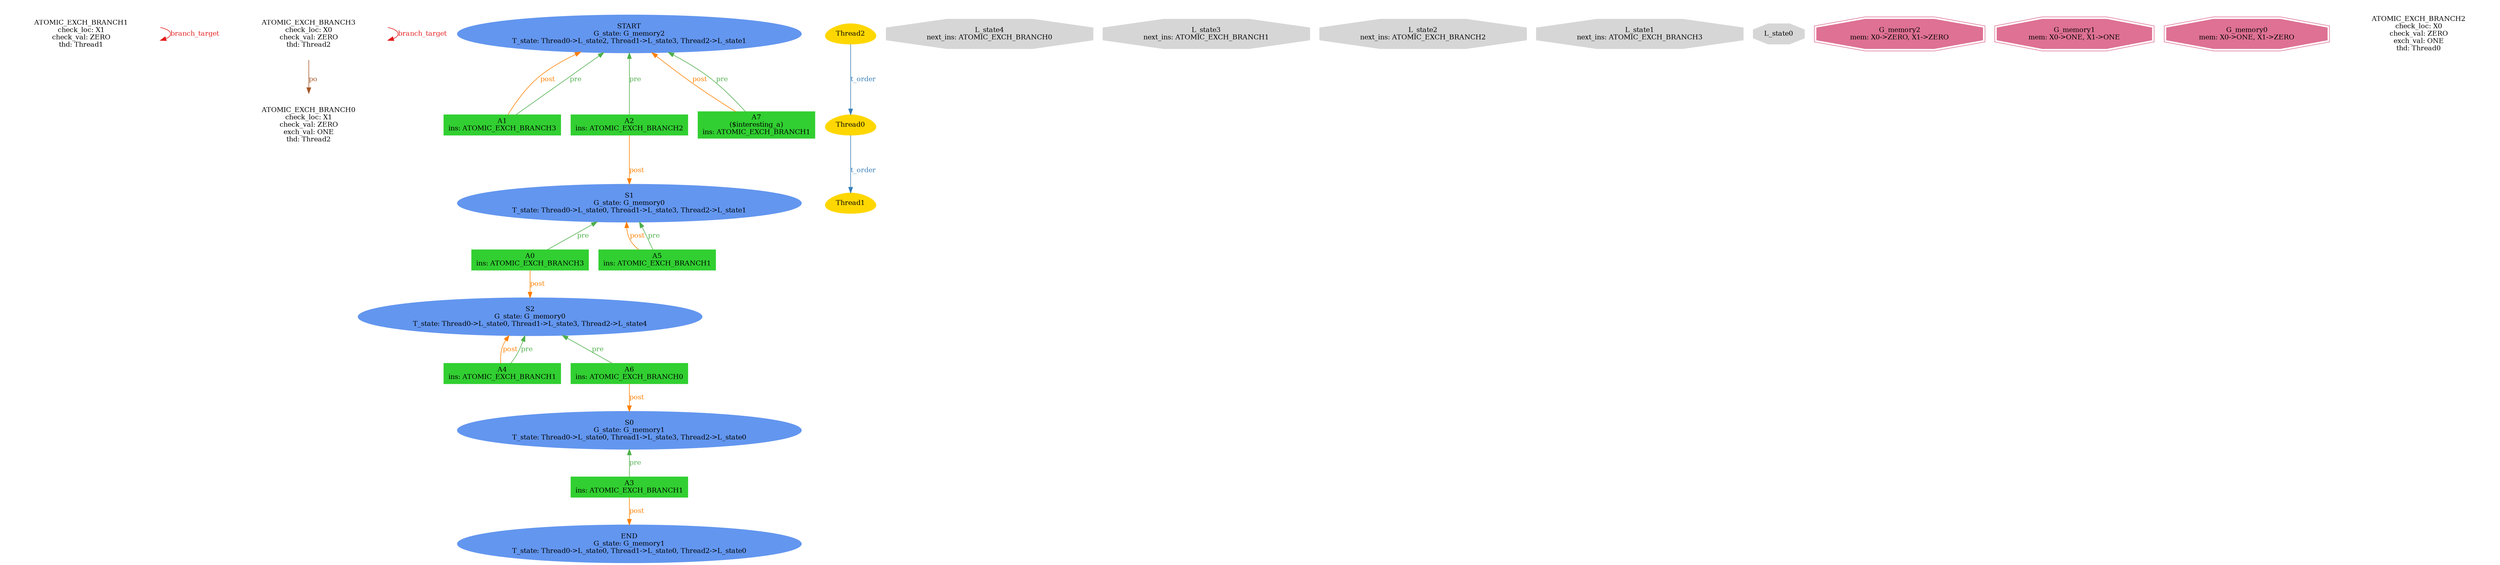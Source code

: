 digraph "graph" {
graph [fontsize=12]
node [fontsize=12]
edge [fontsize=12]
rankdir=TB;
"N18" -> "N18" [uuid = "<ATOMIC_EXCH_BRANCH1, ATOMIC_EXCH_BRANCH1>", color = "#e41a1c", fontcolor = "#e41a1c", style = "solid", label = "branch_target", dir = "forward", weight = "1"]
"N17" -> "N17" [uuid = "<ATOMIC_EXCH_BRANCH3, ATOMIC_EXCH_BRANCH3>", color = "#e41a1c", fontcolor = "#e41a1c", style = "solid", label = "branch_target", dir = "forward", weight = "1"]
"N17" -> "N16" [uuid = "<ATOMIC_EXCH_BRANCH3, ATOMIC_EXCH_BRANCH0>", color = "#a65628", fontcolor = "#a65628", style = "solid", label = "po", dir = "forward", weight = "1"]
"N24" -> "N23" [uuid = "<A0, S2>", color = "#ff7f00", fontcolor = "#ff7f00", style = "solid", label = "post", dir = "forward", weight = "1"]
"N27" -> "N20" [uuid = "<A1, START>", color = "#ff7f00", fontcolor = "#ff7f00", style = "solid", label = "post", dir = "back", weight = "1"]
"N26" -> "N25" [uuid = "<A2, S1>", color = "#ff7f00", fontcolor = "#ff7f00", style = "solid", label = "post", dir = "forward", weight = "1"]
"N13" -> "N12" [uuid = "<A3, END>", color = "#ff7f00", fontcolor = "#ff7f00", style = "solid", label = "post", dir = "forward", weight = "1"]
"N23" -> "N22" [uuid = "<A4, S2>", color = "#ff7f00", fontcolor = "#ff7f00", style = "solid", label = "post", dir = "back", weight = "1"]
"N25" -> "N21" [uuid = "<A5, S1>", color = "#ff7f00", fontcolor = "#ff7f00", style = "solid", label = "post", dir = "back", weight = "1"]
"N15" -> "N14" [uuid = "<A6, S0>", color = "#ff7f00", fontcolor = "#ff7f00", style = "solid", label = "post", dir = "forward", weight = "1"]
"N27" -> "N19" [uuid = "<A7, START>", color = "#ff7f00", fontcolor = "#ff7f00", style = "solid", label = "post", dir = "back", weight = "1"]
"N25" -> "N24" [uuid = "<A0, S1>", color = "#4daf4a", fontcolor = "#4daf4a", style = "solid", label = "pre", dir = "back", weight = "1"]
"N27" -> "N20" [uuid = "<A1, START>", color = "#4daf4a", fontcolor = "#4daf4a", style = "solid", label = "pre", dir = "back", weight = "1"]
"N27" -> "N26" [uuid = "<A2, START>", color = "#4daf4a", fontcolor = "#4daf4a", style = "solid", label = "pre", dir = "back", weight = "1"]
"N14" -> "N13" [uuid = "<A3, S0>", color = "#4daf4a", fontcolor = "#4daf4a", style = "solid", label = "pre", dir = "back", weight = "1"]
"N23" -> "N22" [uuid = "<A4, S2>", color = "#4daf4a", fontcolor = "#4daf4a", style = "solid", label = "pre", dir = "back", weight = "1"]
"N25" -> "N21" [uuid = "<A5, S1>", color = "#4daf4a", fontcolor = "#4daf4a", style = "solid", label = "pre", dir = "back", weight = "1"]
"N23" -> "N15" [uuid = "<A6, S2>", color = "#4daf4a", fontcolor = "#4daf4a", style = "solid", label = "pre", dir = "back", weight = "1"]
"N27" -> "N19" [uuid = "<A7, START>", color = "#4daf4a", fontcolor = "#4daf4a", style = "solid", label = "pre", dir = "back", weight = "1"]
"N10" -> "N9" [uuid = "<Thread0, Thread1>", color = "#377eb8", fontcolor = "#377eb8", style = "solid", label = "t_order", dir = "forward", weight = "1"]
"N11" -> "N10" [uuid = "<Thread2, Thread0>", color = "#377eb8", fontcolor = "#377eb8", style = "solid", label = "t_order", dir = "forward", weight = "1"]
"N0" [uuid="L_state4", label="L_state4\nnext_ins: ATOMIC_EXCH_BRANCH0", color="#d6d6d6", fontcolor = "#000000", shape = "octagon", style = "filled, solid"]
"N1" [uuid="L_state3", label="L_state3\nnext_ins: ATOMIC_EXCH_BRANCH1", color="#d6d6d6", fontcolor = "#000000", shape = "octagon", style = "filled, solid"]
"N2" [uuid="L_state2", label="L_state2\nnext_ins: ATOMIC_EXCH_BRANCH2", color="#d6d6d6", fontcolor = "#000000", shape = "octagon", style = "filled, solid"]
"N3" [uuid="L_state1", label="L_state1\nnext_ins: ATOMIC_EXCH_BRANCH3", color="#d6d6d6", fontcolor = "#000000", shape = "octagon", style = "filled, solid"]
"N4" [uuid="L_state0", label="L_state0", color="#d6d6d6", fontcolor = "#000000", shape = "octagon", style = "filled, solid"]
"N5" [uuid="G_memory2", label="G_memory2\nmem: X0->ZERO, X1->ZERO", color="#de7194", fontcolor = "#000000", shape = "doubleoctagon", style = "filled, solid"]
"N6" [uuid="G_memory1", label="G_memory1\nmem: X0->ONE, X1->ONE", color="#de7194", fontcolor = "#000000", shape = "doubleoctagon", style = "filled, solid"]
"N7" [uuid="G_memory0", label="G_memory0\nmem: X0->ONE, X1->ZERO", color="#de7194", fontcolor = "#000000", shape = "doubleoctagon", style = "filled, solid"]
"N8" [uuid="ATOMIC_EXCH_BRANCH2", label="ATOMIC_EXCH_BRANCH2\ncheck_loc: X0\ncheck_val: ZERO\nexch_val: ONE\nthd: Thread0", color="#ffffff", fontcolor = "#000000", shape = "octagon", style = "filled, solid"]
"N9" [uuid="Thread1", label="Thread1", color="#ffd700", fontcolor = "#000000", shape = "egg", style = "filled, solid"]
"N10" [uuid="Thread0", label="Thread0", color="#ffd700", fontcolor = "#000000", shape = "egg", style = "filled, solid"]
"N11" [uuid="Thread2", label="Thread2", color="#ffd700", fontcolor = "#000000", shape = "egg", style = "filled, solid"]
"N12" [uuid="END", label="END\nG_state: G_memory1\nT_state: Thread0->L_state0, Thread1->L_state0, Thread2->L_state0", color="#6396ef", fontcolor = "#000000", shape = "ellipse", style = "filled, solid"]
"N13" [uuid="A3", label="A3\nins: ATOMIC_EXCH_BRANCH1", color="#31cf31", fontcolor = "#000000", shape = "box", style = "filled, solid"]
"N14" [uuid="S0", label="S0\nG_state: G_memory1\nT_state: Thread0->L_state0, Thread1->L_state3, Thread2->L_state0", color="#6396ef", fontcolor = "#000000", shape = "ellipse", style = "filled, solid"]
"N15" [uuid="A6", label="A6\nins: ATOMIC_EXCH_BRANCH0", color="#31cf31", fontcolor = "#000000", shape = "box", style = "filled, solid"]
"N16" [uuid="ATOMIC_EXCH_BRANCH0", label="ATOMIC_EXCH_BRANCH0\ncheck_loc: X1\ncheck_val: ZERO\nexch_val: ONE\nthd: Thread2", color="#ffffff", fontcolor = "#000000", shape = "octagon", style = "filled, solid"]
"N17" [uuid="ATOMIC_EXCH_BRANCH3", label="ATOMIC_EXCH_BRANCH3\ncheck_loc: X0\ncheck_val: ZERO\nthd: Thread2", color="#ffffff", fontcolor = "#000000", shape = "octagon", style = "filled, solid"]
"N18" [uuid="ATOMIC_EXCH_BRANCH1", label="ATOMIC_EXCH_BRANCH1\ncheck_loc: X1\ncheck_val: ZERO\nthd: Thread1", color="#ffffff", fontcolor = "#000000", shape = "octagon", style = "filled, solid"]
"N19" [uuid="A7", label="A7\n($interesting_a)\nins: ATOMIC_EXCH_BRANCH1", color="#31cf31", fontcolor = "#000000", shape = "box", style = "filled, solid"]
"N20" [uuid="A1", label="A1\nins: ATOMIC_EXCH_BRANCH3", color="#31cf31", fontcolor = "#000000", shape = "box", style = "filled, solid"]
"N21" [uuid="A5", label="A5\nins: ATOMIC_EXCH_BRANCH1", color="#31cf31", fontcolor = "#000000", shape = "box", style = "filled, solid"]
"N22" [uuid="A4", label="A4\nins: ATOMIC_EXCH_BRANCH1", color="#31cf31", fontcolor = "#000000", shape = "box", style = "filled, solid"]
"N23" [uuid="S2", label="S2\nG_state: G_memory0\nT_state: Thread0->L_state0, Thread1->L_state3, Thread2->L_state4", color="#6396ef", fontcolor = "#000000", shape = "ellipse", style = "filled, solid"]
"N24" [uuid="A0", label="A0\nins: ATOMIC_EXCH_BRANCH3", color="#31cf31", fontcolor = "#000000", shape = "box", style = "filled, solid"]
"N25" [uuid="S1", label="S1\nG_state: G_memory0\nT_state: Thread0->L_state0, Thread1->L_state3, Thread2->L_state1", color="#6396ef", fontcolor = "#000000", shape = "ellipse", style = "filled, solid"]
"N26" [uuid="A2", label="A2\nins: ATOMIC_EXCH_BRANCH2", color="#31cf31", fontcolor = "#000000", shape = "box", style = "filled, solid"]
"N27" [uuid="START", label="START\nG_state: G_memory2\nT_state: Thread0->L_state2, Thread1->L_state3, Thread2->L_state1", color="#6396ef", fontcolor = "#000000", shape = "ellipse", style = "filled, solid"]
}
